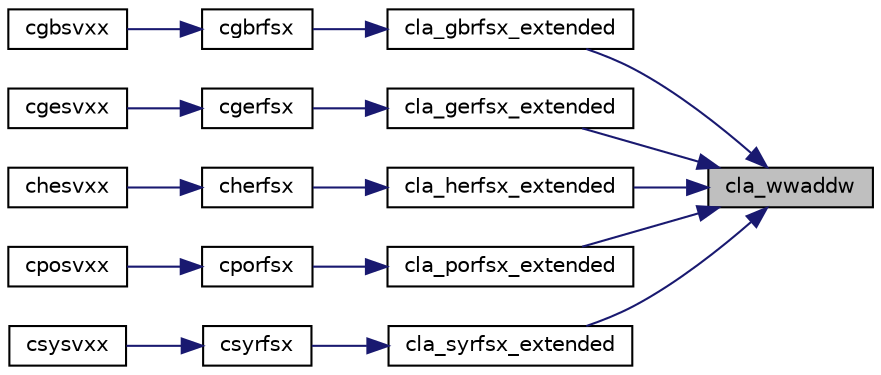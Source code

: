 digraph "cla_wwaddw"
{
 // LATEX_PDF_SIZE
  edge [fontname="Helvetica",fontsize="10",labelfontname="Helvetica",labelfontsize="10"];
  node [fontname="Helvetica",fontsize="10",shape=record];
  rankdir="RL";
  Node1 [label="cla_wwaddw",height=0.2,width=0.4,color="black", fillcolor="grey75", style="filled", fontcolor="black",tooltip="CLA_WWADDW adds a vector into a doubled-single vector."];
  Node1 -> Node2 [dir="back",color="midnightblue",fontsize="10",style="solid",fontname="Helvetica"];
  Node2 [label="cla_gbrfsx_extended",height=0.2,width=0.4,color="black", fillcolor="white", style="filled",URL="$cla__gbrfsx__extended_8f.html#a1314a81da92808c2c3f568f64a99697d",tooltip="CLA_GBRFSX_EXTENDED improves the computed solution to a system of linear equations for general banded..."];
  Node2 -> Node3 [dir="back",color="midnightblue",fontsize="10",style="solid",fontname="Helvetica"];
  Node3 [label="cgbrfsx",height=0.2,width=0.4,color="black", fillcolor="white", style="filled",URL="$cgbrfsx_8f.html#af9b3139572990172c3ff37bd77d1486c",tooltip="CGBRFSX"];
  Node3 -> Node4 [dir="back",color="midnightblue",fontsize="10",style="solid",fontname="Helvetica"];
  Node4 [label="cgbsvxx",height=0.2,width=0.4,color="black", fillcolor="white", style="filled",URL="$cgbsvxx_8f.html#a366c297439ac18cfefeb91629d44f2cb",tooltip="CGBSVXX computes the solution to system of linear equations A * X = B for GB matrices"];
  Node1 -> Node5 [dir="back",color="midnightblue",fontsize="10",style="solid",fontname="Helvetica"];
  Node5 [label="cla_gerfsx_extended",height=0.2,width=0.4,color="black", fillcolor="white", style="filled",URL="$cla__gerfsx__extended_8f.html#a929fb2d32408f812f7fd624706ba0af4",tooltip="CLA_GERFSX_EXTENDED"];
  Node5 -> Node6 [dir="back",color="midnightblue",fontsize="10",style="solid",fontname="Helvetica"];
  Node6 [label="cgerfsx",height=0.2,width=0.4,color="black", fillcolor="white", style="filled",URL="$cgerfsx_8f.html#a1cc6317bb51919b658efa7bc80f286c2",tooltip="CGERFSX"];
  Node6 -> Node7 [dir="back",color="midnightblue",fontsize="10",style="solid",fontname="Helvetica"];
  Node7 [label="cgesvxx",height=0.2,width=0.4,color="black", fillcolor="white", style="filled",URL="$cgesvxx_8f.html#a54e141455b3d59923af0a5d79ffebcfb",tooltip="CGESVXX computes the solution to system of linear equations A * X = B for GE matrices"];
  Node1 -> Node8 [dir="back",color="midnightblue",fontsize="10",style="solid",fontname="Helvetica"];
  Node8 [label="cla_herfsx_extended",height=0.2,width=0.4,color="black", fillcolor="white", style="filled",URL="$cla__herfsx__extended_8f.html#acd355008da68592db4c2743fcea983cf",tooltip="CLA_HERFSX_EXTENDED improves the computed solution to a system of linear equations for Hermitian inde..."];
  Node8 -> Node9 [dir="back",color="midnightblue",fontsize="10",style="solid",fontname="Helvetica"];
  Node9 [label="cherfsx",height=0.2,width=0.4,color="black", fillcolor="white", style="filled",URL="$cherfsx_8f.html#ad731b6b72cf0a8e741748dc4eace0831",tooltip="CHERFSX"];
  Node9 -> Node10 [dir="back",color="midnightblue",fontsize="10",style="solid",fontname="Helvetica"];
  Node10 [label="chesvxx",height=0.2,width=0.4,color="black", fillcolor="white", style="filled",URL="$chesvxx_8f.html#a362015bddbaafb0fe959ee14a9b9785b",tooltip="CHESVXX computes the solution to system of linear equations A * X = B for HE matrices"];
  Node1 -> Node11 [dir="back",color="midnightblue",fontsize="10",style="solid",fontname="Helvetica"];
  Node11 [label="cla_porfsx_extended",height=0.2,width=0.4,color="black", fillcolor="white", style="filled",URL="$cla__porfsx__extended_8f.html#ae3d6f3635d5674e86148d50639cf2675",tooltip="CLA_PORFSX_EXTENDED improves the computed solution to a system of linear equations for symmetric or H..."];
  Node11 -> Node12 [dir="back",color="midnightblue",fontsize="10",style="solid",fontname="Helvetica"];
  Node12 [label="cporfsx",height=0.2,width=0.4,color="black", fillcolor="white", style="filled",URL="$cporfsx_8f.html#ad3d34aea85ff135afe5692ec73649249",tooltip="CPORFSX"];
  Node12 -> Node13 [dir="back",color="midnightblue",fontsize="10",style="solid",fontname="Helvetica"];
  Node13 [label="cposvxx",height=0.2,width=0.4,color="black", fillcolor="white", style="filled",URL="$cposvxx_8f.html#a9d8d6eb1ee0b2e2769fa5995714f09b3",tooltip="CPOSVXX computes the solution to system of linear equations A * X = B for PO matrices"];
  Node1 -> Node14 [dir="back",color="midnightblue",fontsize="10",style="solid",fontname="Helvetica"];
  Node14 [label="cla_syrfsx_extended",height=0.2,width=0.4,color="black", fillcolor="white", style="filled",URL="$cla__syrfsx__extended_8f.html#a113d1d314f674eb00b05547429716515",tooltip="CLA_SYRFSX_EXTENDED improves the computed solution to a system of linear equations for symmetric inde..."];
  Node14 -> Node15 [dir="back",color="midnightblue",fontsize="10",style="solid",fontname="Helvetica"];
  Node15 [label="csyrfsx",height=0.2,width=0.4,color="black", fillcolor="white", style="filled",URL="$csyrfsx_8f.html#a0f93ca9ab2fc02b8de5f578316353b87",tooltip="CSYRFSX"];
  Node15 -> Node16 [dir="back",color="midnightblue",fontsize="10",style="solid",fontname="Helvetica"];
  Node16 [label="csysvxx",height=0.2,width=0.4,color="black", fillcolor="white", style="filled",URL="$csysvxx_8f.html#a48da16f71d9aa75098b8c6d3c4007979",tooltip="CSYSVXX computes the solution to system of linear equations A * X = B for SY matrices"];
}

